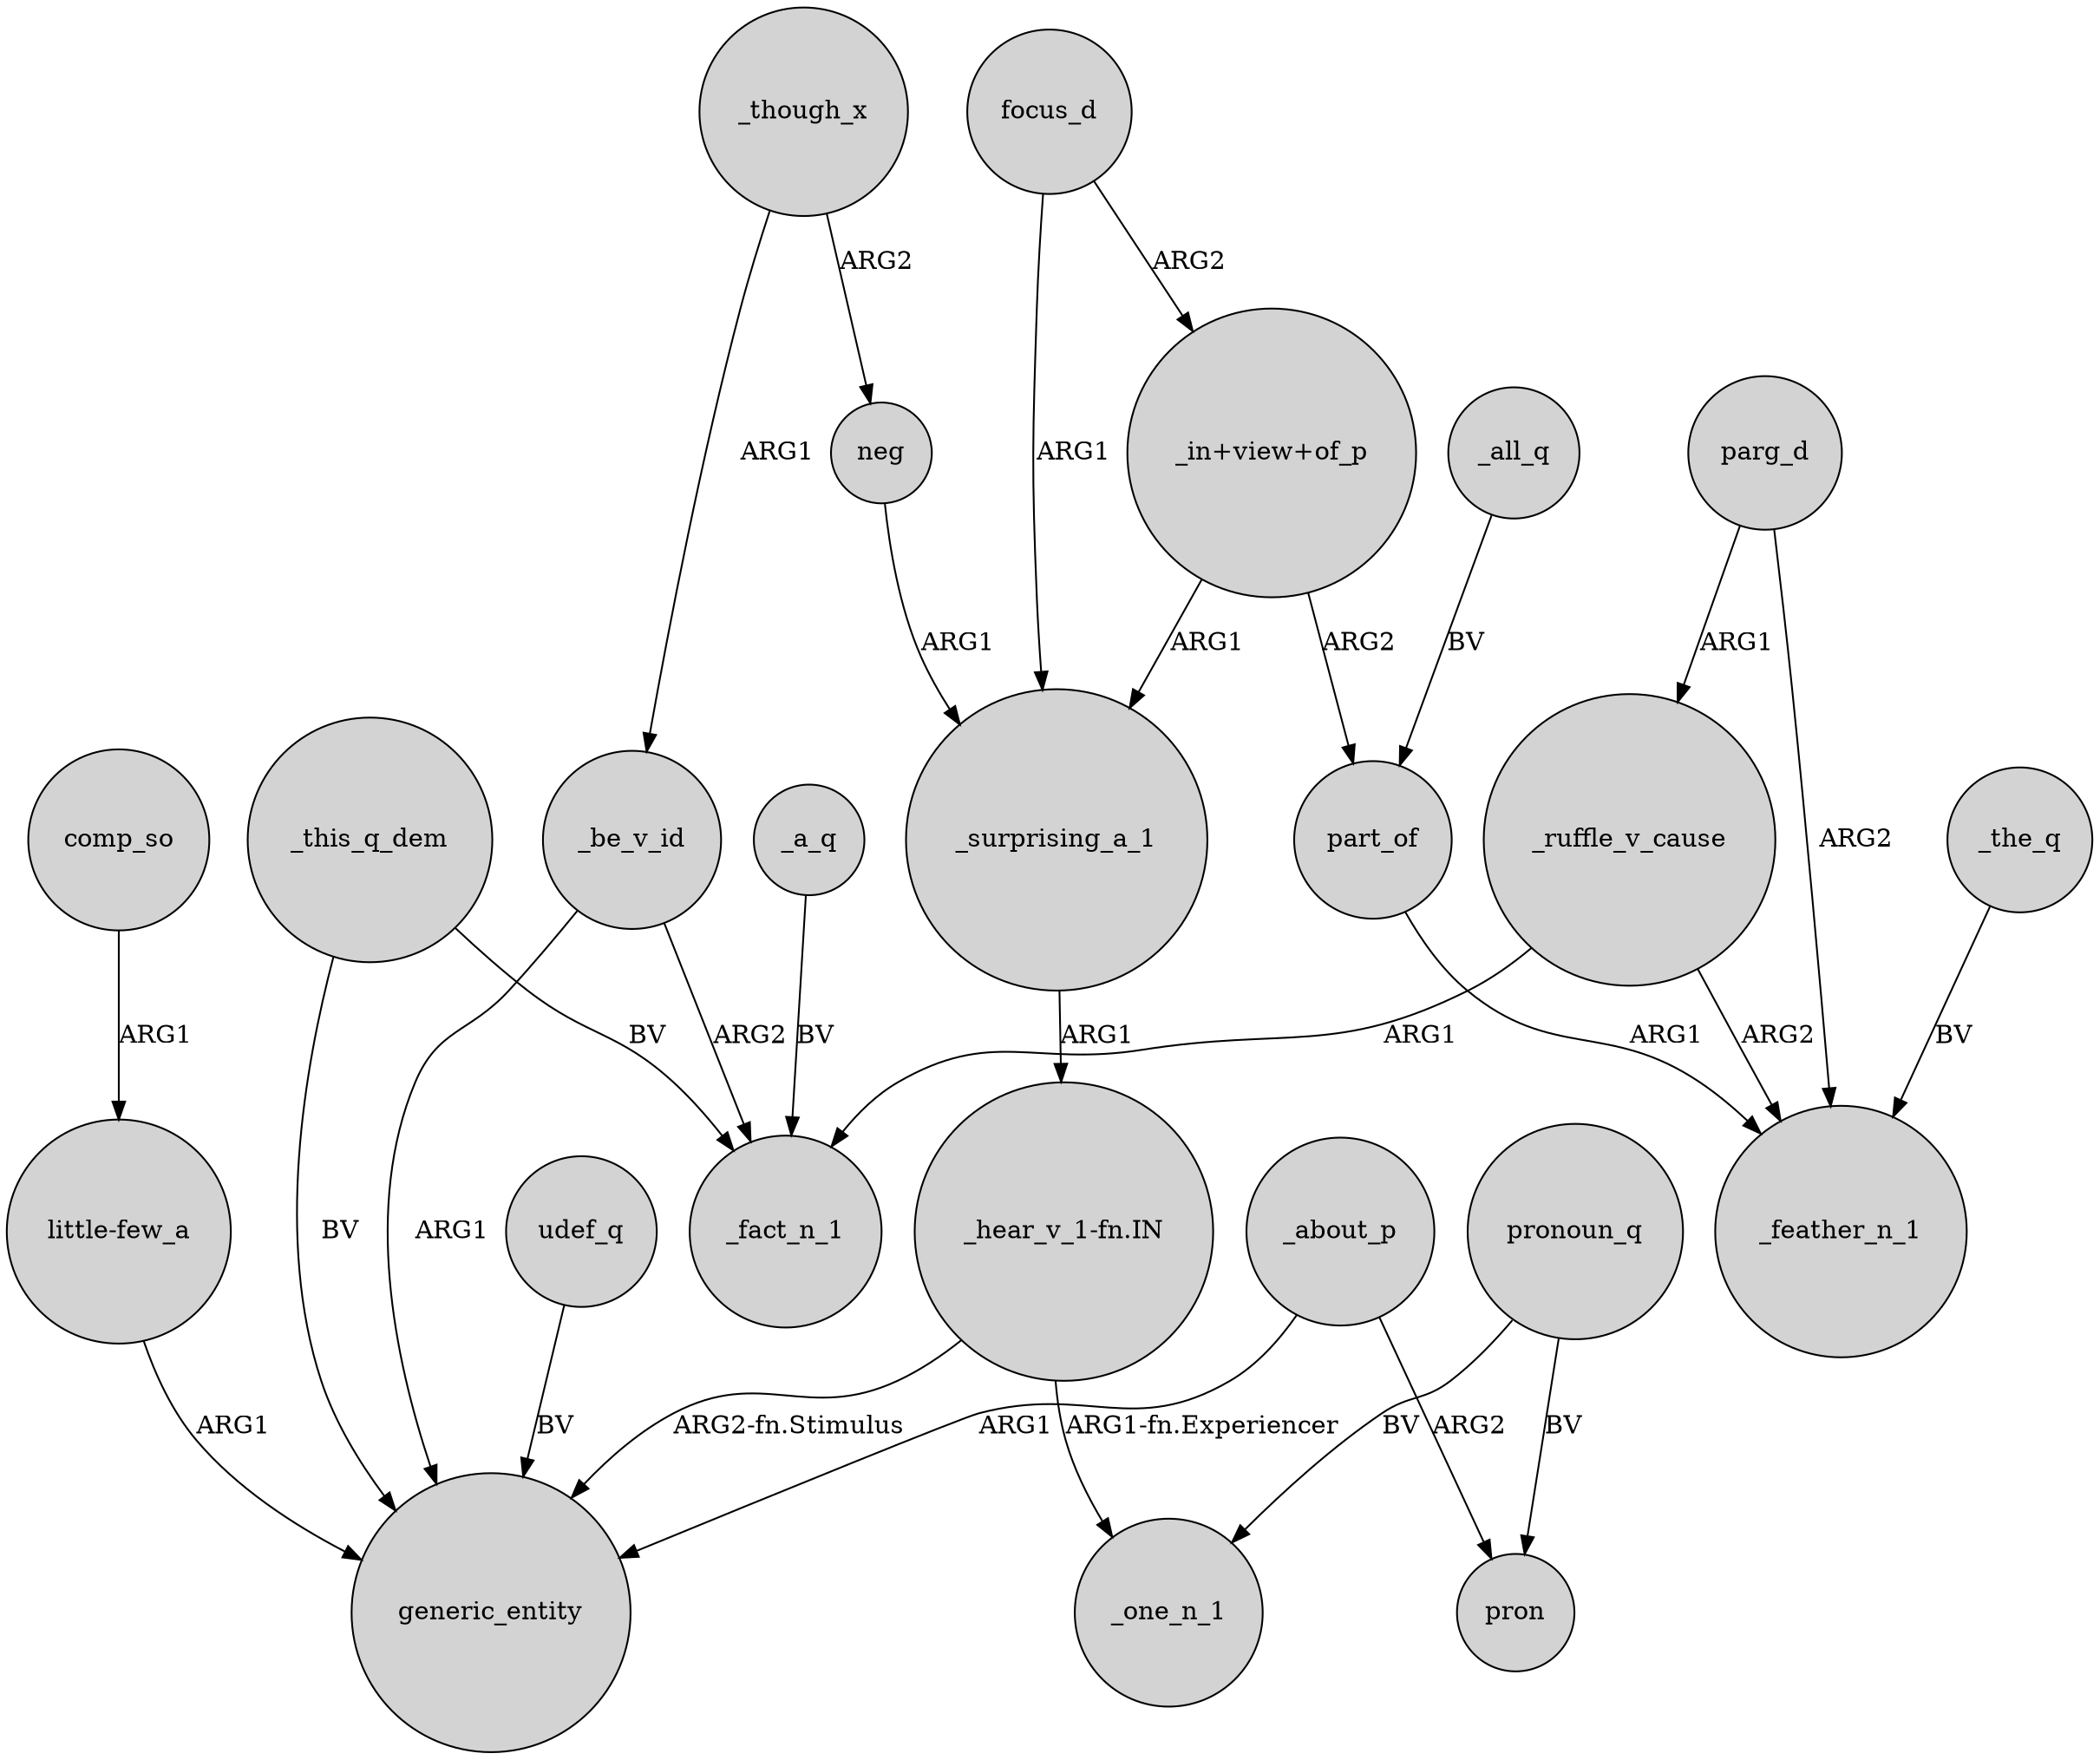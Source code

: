 digraph {
	node [shape=circle style=filled]
	udef_q -> generic_entity [label=BV]
	_a_q -> _fact_n_1 [label=BV]
	_all_q -> part_of [label=BV]
	parg_d -> _feather_n_1 [label=ARG2]
	part_of -> _feather_n_1 [label=ARG1]
	"_hear_v_1-fn.IN" -> generic_entity [label="ARG2-fn.Stimulus"]
	_though_x -> neg [label=ARG2]
	_be_v_id -> generic_entity [label=ARG1]
	"_in+view+of_p" -> _surprising_a_1 [label=ARG1]
	_about_p -> pron [label=ARG2]
	focus_d -> _surprising_a_1 [label=ARG1]
	_though_x -> _be_v_id [label=ARG1]
	parg_d -> _ruffle_v_cause [label=ARG1]
	_surprising_a_1 -> "_hear_v_1-fn.IN" [label=ARG1]
	"_hear_v_1-fn.IN" -> _one_n_1 [label="ARG1-fn.Experiencer"]
	pronoun_q -> pron [label=BV]
	_this_q_dem -> generic_entity [label=BV]
	_be_v_id -> _fact_n_1 [label=ARG2]
	comp_so -> "little-few_a" [label=ARG1]
	"_in+view+of_p" -> part_of [label=ARG2]
	_this_q_dem -> _fact_n_1 [label=BV]
	pronoun_q -> _one_n_1 [label=BV]
	_ruffle_v_cause -> _fact_n_1 [label=ARG1]
	_about_p -> generic_entity [label=ARG1]
	_the_q -> _feather_n_1 [label=BV]
	focus_d -> "_in+view+of_p" [label=ARG2]
	neg -> _surprising_a_1 [label=ARG1]
	_ruffle_v_cause -> _feather_n_1 [label=ARG2]
	"little-few_a" -> generic_entity [label=ARG1]
}
